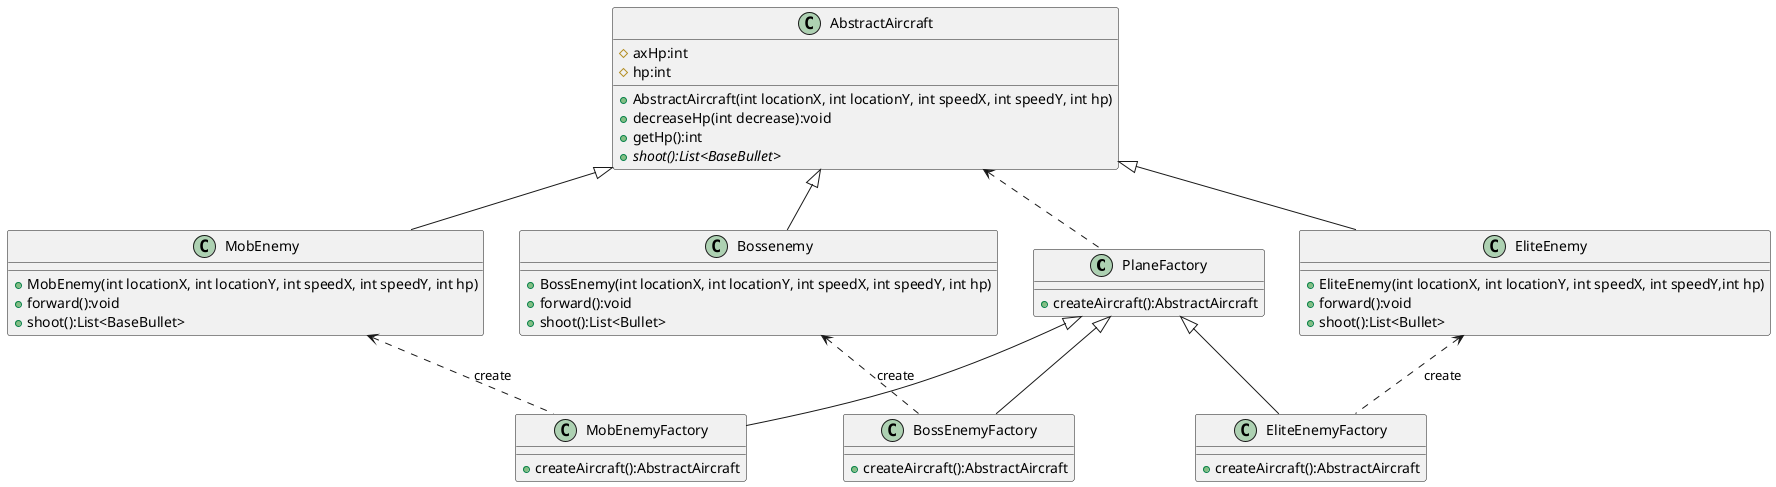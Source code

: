 @startuml
'https://plantuml.com/class-diagram


abstract class PlaneFactory


class MobEnemyFactory
class EliteEnemyFactory
class BossEnemyFactory

class MobEnemy
class EliteEnemy
class Bossenemy


PlaneFactory <|-- MobEnemyFactory
PlaneFactory <|-- EliteEnemyFactory
PlaneFactory <|-- BossEnemyFactory

AbstractAircraft <.. PlaneFactory

AbstractAircraft <|-- MobEnemy
AbstractAircraft <|-- EliteEnemy
AbstractAircraft <|-- Bossenemy

MobEnemy <.. MobEnemyFactory : create
EliteEnemy <.. EliteEnemyFactory : create
Bossenemy <.. BossEnemyFactory : create


class AbstractAircraft{
    # axHp:int
    # hp:int
    + AbstractAircraft(int locationX, int locationY, int speedX, int speedY, int hp)
    + decreaseHp(int decrease):void
    + getHp():int
    + {abstract} shoot():List<BaseBullet>
}
class PlaneFactory{
    +createAircraft():AbstractAircraft
}

class MobEnemyFactory{
    +createAircraft():AbstractAircraft
}
class EliteEnemyFactory{
    +createAircraft():AbstractAircraft
}
class BossEnemyFactory{
    +createAircraft():AbstractAircraft
}

class MobEnemy{
    + MobEnemy(int locationX, int locationY, int speedX, int speedY, int hp)
    + forward():void
    + shoot():List<BaseBullet>
}

class EliteEnemy{
    +EliteEnemy(int locationX, int locationY, int speedX, int speedY,int hp)
    +forward():void
    +shoot():List<Bullet>
}

class Bossenemy{
    +BossEnemy(int locationX, int locationY, int speedX, int speedY, int hp)
    +forward():void
    +shoot():List<Bullet>
}





@enduml